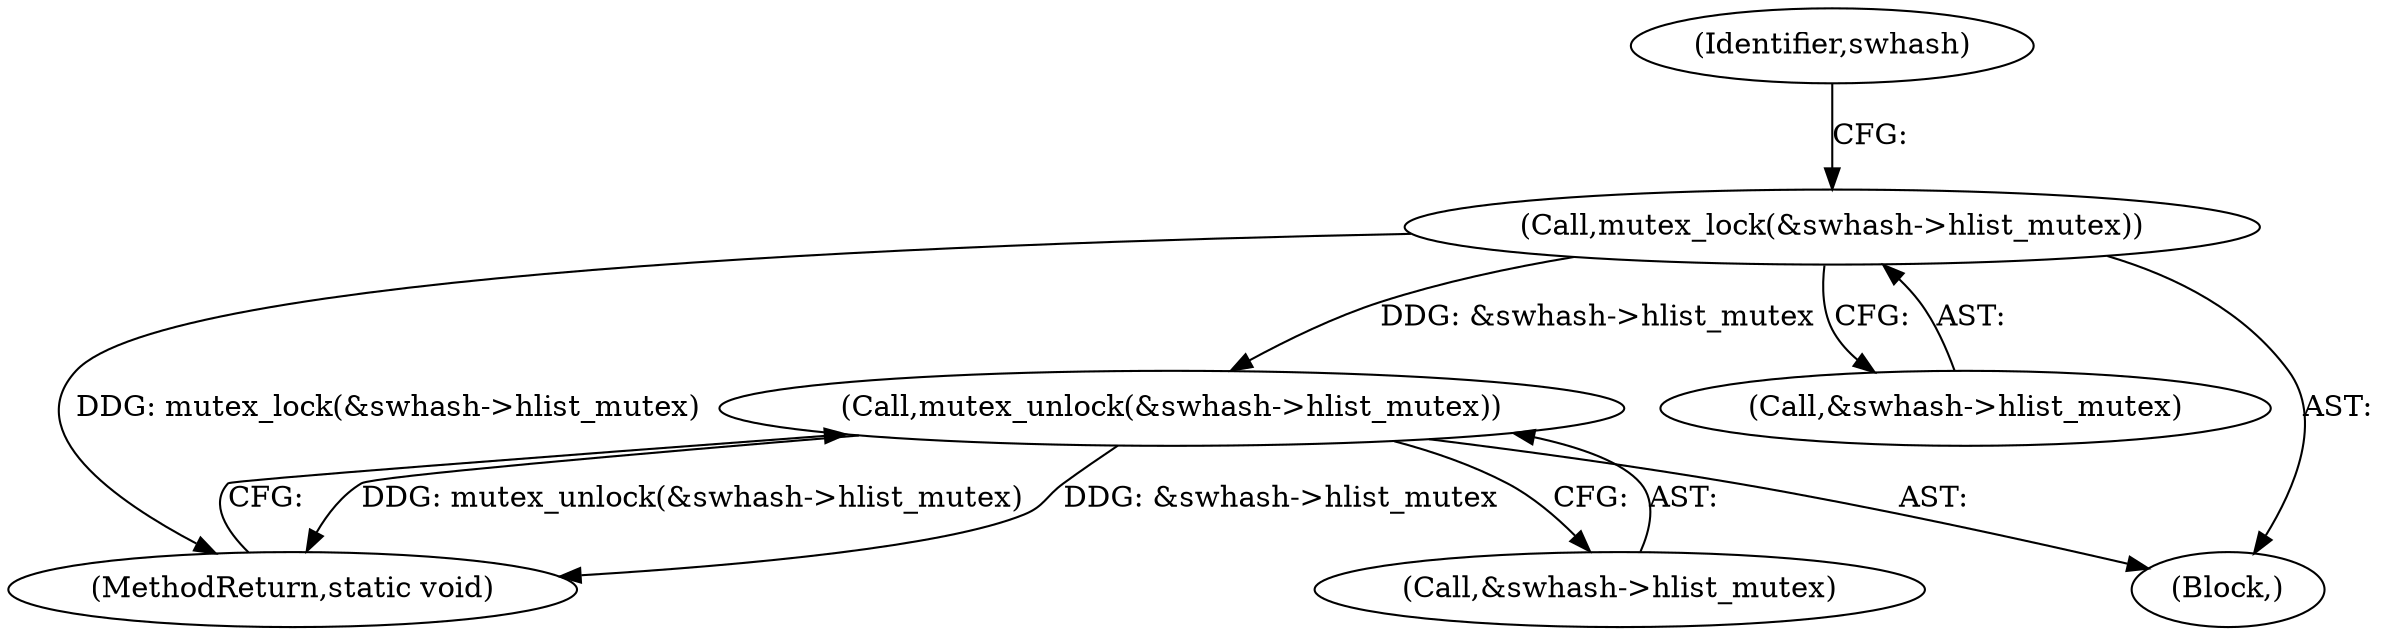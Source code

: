 digraph "0_linux_12ca6ad2e3a896256f086497a7c7406a547ee373_0@API" {
"1000140" [label="(Call,mutex_unlock(&swhash->hlist_mutex))"];
"1000110" [label="(Call,mutex_lock(&swhash->hlist_mutex))"];
"1000110" [label="(Call,mutex_lock(&swhash->hlist_mutex))"];
"1000102" [label="(Block,)"];
"1000140" [label="(Call,mutex_unlock(&swhash->hlist_mutex))"];
"1000111" [label="(Call,&swhash->hlist_mutex)"];
"1000118" [label="(Identifier,swhash)"];
"1000145" [label="(MethodReturn,static void)"];
"1000141" [label="(Call,&swhash->hlist_mutex)"];
"1000140" -> "1000102"  [label="AST: "];
"1000140" -> "1000141"  [label="CFG: "];
"1000141" -> "1000140"  [label="AST: "];
"1000145" -> "1000140"  [label="CFG: "];
"1000140" -> "1000145"  [label="DDG: mutex_unlock(&swhash->hlist_mutex)"];
"1000140" -> "1000145"  [label="DDG: &swhash->hlist_mutex"];
"1000110" -> "1000140"  [label="DDG: &swhash->hlist_mutex"];
"1000110" -> "1000102"  [label="AST: "];
"1000110" -> "1000111"  [label="CFG: "];
"1000111" -> "1000110"  [label="AST: "];
"1000118" -> "1000110"  [label="CFG: "];
"1000110" -> "1000145"  [label="DDG: mutex_lock(&swhash->hlist_mutex)"];
}

